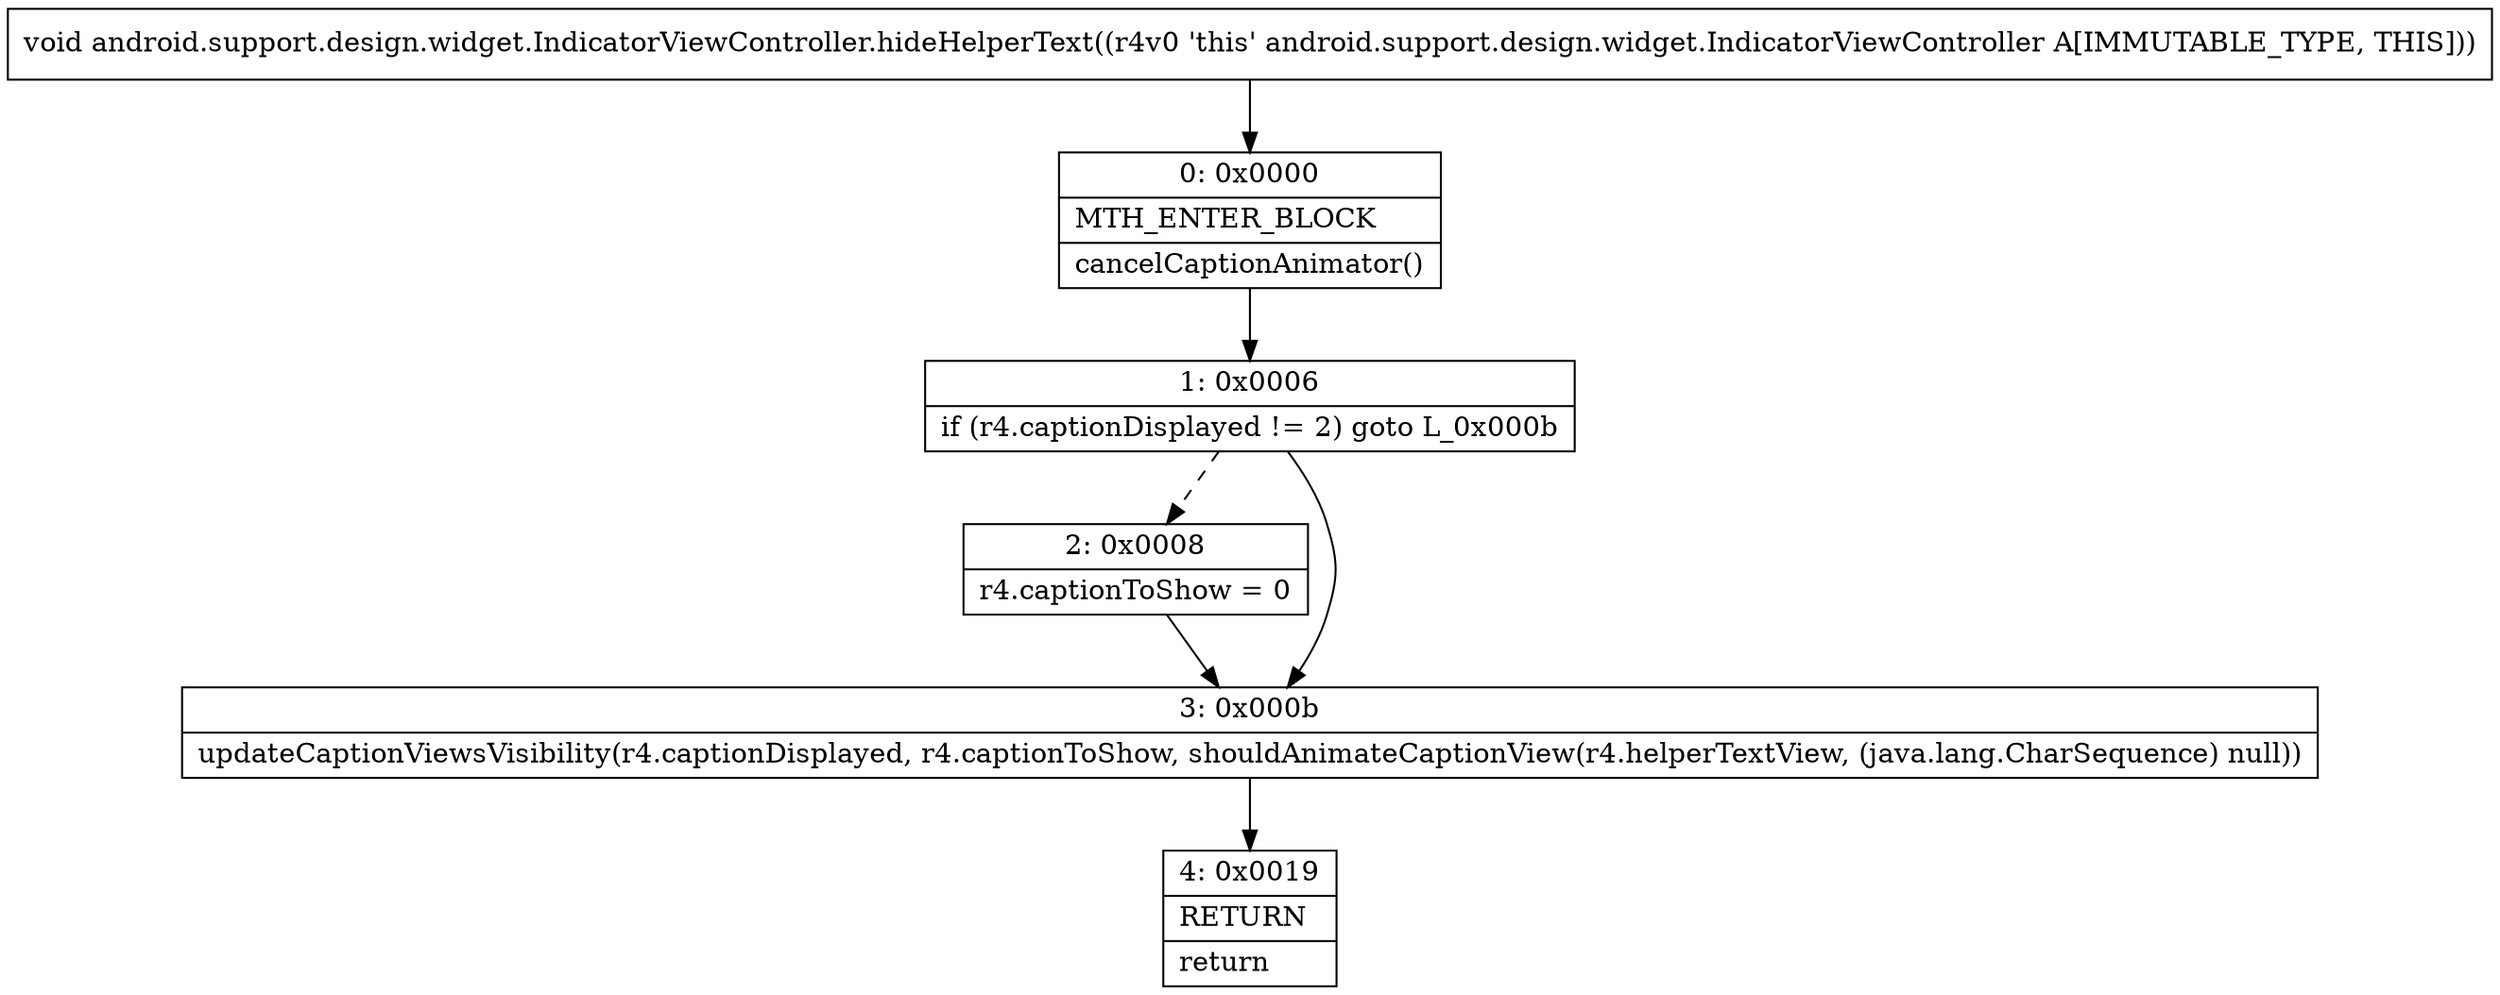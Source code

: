 digraph "CFG forandroid.support.design.widget.IndicatorViewController.hideHelperText()V" {
Node_0 [shape=record,label="{0\:\ 0x0000|MTH_ENTER_BLOCK\l|cancelCaptionAnimator()\l}"];
Node_1 [shape=record,label="{1\:\ 0x0006|if (r4.captionDisplayed != 2) goto L_0x000b\l}"];
Node_2 [shape=record,label="{2\:\ 0x0008|r4.captionToShow = 0\l}"];
Node_3 [shape=record,label="{3\:\ 0x000b|updateCaptionViewsVisibility(r4.captionDisplayed, r4.captionToShow, shouldAnimateCaptionView(r4.helperTextView, (java.lang.CharSequence) null))\l}"];
Node_4 [shape=record,label="{4\:\ 0x0019|RETURN\l|return\l}"];
MethodNode[shape=record,label="{void android.support.design.widget.IndicatorViewController.hideHelperText((r4v0 'this' android.support.design.widget.IndicatorViewController A[IMMUTABLE_TYPE, THIS])) }"];
MethodNode -> Node_0;
Node_0 -> Node_1;
Node_1 -> Node_2[style=dashed];
Node_1 -> Node_3;
Node_2 -> Node_3;
Node_3 -> Node_4;
}

